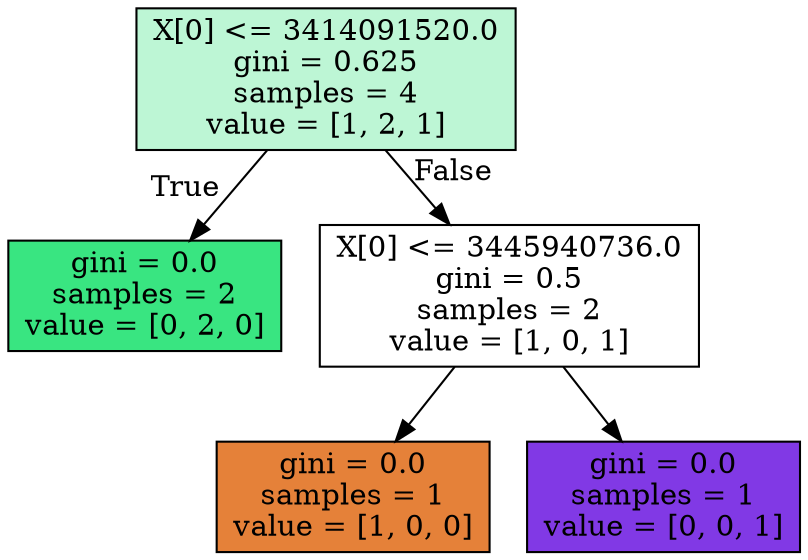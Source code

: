 digraph Tree {
node [shape=box, style="filled", color="black"] ;
0 [label="X[0] <= 3414091520.0\ngini = 0.625\nsamples = 4\nvalue = [1, 2, 1]", fillcolor="#39e58155"] ;
1 [label="gini = 0.0\nsamples = 2\nvalue = [0, 2, 0]", fillcolor="#39e581ff"] ;
0 -> 1 [labeldistance=2.5, labelangle=45, headlabel="True"] ;
2 [label="X[0] <= 3445940736.0\ngini = 0.5\nsamples = 2\nvalue = [1, 0, 1]", fillcolor="#e5813900"] ;
0 -> 2 [labeldistance=2.5, labelangle=-45, headlabel="False"] ;
3 [label="gini = 0.0\nsamples = 1\nvalue = [1, 0, 0]", fillcolor="#e58139ff"] ;
2 -> 3 ;
4 [label="gini = 0.0\nsamples = 1\nvalue = [0, 0, 1]", fillcolor="#8139e5ff"] ;
2 -> 4 ;
}